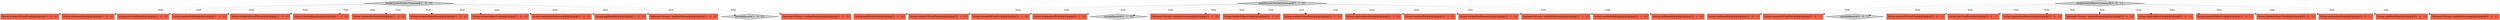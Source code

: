 digraph {
3 [style = filled, label = "String workerS3ConfUri@@@2@@@['1', '0', '0']", fillcolor = tomato, shape = box image = "AAA0AAABBB1BBB"];
8 [style = filled, label = "String nfsParentDir@@@2@@@['1', '0', '0']", fillcolor = tomato, shape = box image = "AAA0AAABBB1BBB"];
11 [style = filled, label = "String awsConfDir@@@2@@@['1', '0', '0']", fillcolor = tomato, shape = box image = "AAA0AAABBB1BBB"];
29 [style = filled, label = "String appWorkDir@@@2@@@['0', '1', '0']", fillcolor = tomato, shape = box image = "AAA0AAABBB2BBB"];
5 [style = filled, label = "String masterPublicIp@@@2@@@['1', '0', '0']", fillcolor = tomato, shape = box image = "AAA0AAABBB1BBB"];
36 [style = filled, label = "String nfsParentDir@@@2@@@['0', '0', '1']", fillcolor = tomato, shape = box image = "AAA0AAABBB3BBB"];
42 [style = filled, label = "String masterS3ConfFiles@@@2@@@['0', '0', '1']", fillcolor = tomato, shape = box image = "AAA0AAABBB3BBB"];
23 [style = filled, label = "String workerS3ConfFiles@@@2@@@['0', '1', '0']", fillcolor = tomato, shape = box image = "AAA0AAABBB2BBB"];
24 [style = filled, label = "String workerS3ConfUri@@@2@@@['0', '1', '0']", fillcolor = tomato, shape = box image = "AAA0AAABBB2BBB"];
9 [style = filled, label = "String workerS3ConfFiles@@@2@@@['1', '0', '0']", fillcolor = tomato, shape = box image = "AAA0AAABBB1BBB"];
14 [style = filled, label = "String sinkLogRootDir@@@2@@@['1', '0', '0']", fillcolor = tomato, shape = box image = "AAA0AAABBB1BBB"];
7 [style = filled, label = "String workerJarsDir@@@2@@@['1', '0', '0']", fillcolor = tomato, shape = box image = "AAA0AAABBB1BBB"];
10 [style = filled, label = "String workerS3JarsFiles@@@2@@@['1', '0', '0']", fillcolor = tomato, shape = box image = "AAA0AAABBB1BBB"];
16 [style = filled, label = "String workerJarsDir@@@2@@@['0', '1', '0']", fillcolor = tomato, shape = box image = "AAA0AAABBB2BBB"];
12 [style = filled, label = "String workerS3JarsUri@@@2@@@['1', '0', '0']", fillcolor = tomato, shape = box image = "AAA0AAABBB1BBB"];
20 [style = filled, label = "encodeBase64['0', '1', '0']", fillcolor = lightgray, shape = diamond image = "AAA0AAABBB2BBB"];
26 [style = filled, label = "Optional<String> workerJvmArgs@@@2@@@['0', '1', '0']", fillcolor = tomato, shape = box image = "AAA0AAABBB2BBB"];
19 [style = filled, label = "String workerS3JarsUri@@@2@@@['0', '1', '0']", fillcolor = tomato, shape = box image = "AAA0AAABBB2BBB"];
38 [style = filled, label = "encodeBase64['0', '0', '1']", fillcolor = lightgray, shape = diamond image = "AAA0AAABBB3BBB"];
35 [style = filled, label = "String masterS3ConfUri@@@2@@@['0', '0', '1']", fillcolor = tomato, shape = box image = "AAA0AAABBB3BBB"];
37 [style = filled, label = "String awsConfDir@@@2@@@['0', '0', '1']", fillcolor = tomato, shape = box image = "AAA0AAABBB3BBB"];
21 [style = filled, label = "String workerS3JarsFiles@@@2@@@['0', '1', '0']", fillcolor = tomato, shape = box image = "AAA0AAABBB2BBB"];
34 [style = filled, label = "String masterJvmMemory@@@2@@@['0', '0', '1']", fillcolor = tomato, shape = box image = "AAA0AAABBB3BBB"];
6 [style = filled, label = "String workerJvmMemory@@@2@@@['1', '0', '0']", fillcolor = tomato, shape = box image = "AAA0AAABBB1BBB"];
18 [style = filled, label = "String sinkLogRootDir@@@2@@@['0', '1', '0']", fillcolor = tomato, shape = box image = "AAA0AAABBB2BBB"];
41 [style = filled, label = "Optional<String> masterJvmArgs@@@2@@@['0', '0', '1']", fillcolor = tomato, shape = box image = "AAA0AAABBB3BBB"];
2 [style = filled, label = "String appWorkDir@@@2@@@['1', '0', '0']", fillcolor = tomato, shape = box image = "AAA0AAABBB1BBB"];
22 [style = filled, label = "String awsConfDir@@@2@@@['0', '1', '0']", fillcolor = tomato, shape = box image = "AAA0AAABBB2BBB"];
27 [style = filled, label = "String workerJvmMemory@@@2@@@['0', '1', '0']", fillcolor = tomato, shape = box image = "AAA0AAABBB2BBB"];
0 [style = filled, label = "Optional<String> gobblinVersion@@@2@@@['1', '0', '0']", fillcolor = tomato, shape = box image = "AAA0AAABBB1BBB"];
1 [style = filled, label = "buildClusterWorkerCommand['1', '0', '0']", fillcolor = lightgray, shape = diamond image = "AAA0AAABBB1BBB"];
17 [style = filled, label = "Optional<String> gobblinVersion@@@2@@@['0', '1', '0']", fillcolor = tomato, shape = box image = "AAA0AAABBB2BBB"];
39 [style = filled, label = "String sinkLogRootDir@@@2@@@['0', '0', '1']", fillcolor = tomato, shape = box image = "AAA0AAABBB3BBB"];
32 [style = filled, label = "String masterS3JarsUri@@@2@@@['0', '0', '1']", fillcolor = tomato, shape = box image = "AAA0AAABBB3BBB"];
31 [style = filled, label = "String masterS3JarsFiles@@@2@@@['0', '0', '1']", fillcolor = tomato, shape = box image = "AAA0AAABBB3BBB"];
33 [style = filled, label = "String masterJarsDir@@@2@@@['0', '0', '1']", fillcolor = tomato, shape = box image = "AAA0AAABBB3BBB"];
43 [style = filled, label = "String appWorkDir@@@2@@@['0', '0', '1']", fillcolor = tomato, shape = box image = "AAA0AAABBB3BBB"];
28 [style = filled, label = "buildClusterWorkerCommand['0', '1', '0']", fillcolor = lightgray, shape = diamond image = "AAA0AAABBB2BBB"];
13 [style = filled, label = "encodeBase64['1', '0', '0']", fillcolor = lightgray, shape = diamond image = "AAA0AAABBB1BBB"];
25 [style = filled, label = "String masterPublicIp@@@2@@@['0', '1', '0']", fillcolor = tomato, shape = box image = "AAA0AAABBB2BBB"];
30 [style = filled, label = "buildClusterMasterCommand['0', '0', '1']", fillcolor = lightgray, shape = diamond image = "AAA0AAABBB3BBB"];
40 [style = filled, label = "Optional<String> gobblinVersion@@@2@@@['0', '0', '1']", fillcolor = tomato, shape = box image = "AAA0AAABBB3BBB"];
15 [style = filled, label = "String nfsParentDir@@@2@@@['0', '1', '0']", fillcolor = tomato, shape = box image = "AAA0AAABBB2BBB"];
4 [style = filled, label = "Optional<String> workerJvmArgs@@@2@@@['1', '0', '0']", fillcolor = tomato, shape = box image = "AAA0AAABBB1BBB"];
28->17 [style = dotted, label="true"];
1->8 [style = dotted, label="true"];
30->40 [style = dotted, label="true"];
1->11 [style = dotted, label="true"];
28->26 [style = dotted, label="true"];
1->9 [style = dotted, label="true"];
1->0 [style = dotted, label="true"];
30->33 [style = dotted, label="true"];
1->7 [style = dotted, label="true"];
30->39 [style = dotted, label="true"];
30->43 [style = dotted, label="true"];
30->38 [style = dotted, label="true"];
30->37 [style = dotted, label="true"];
28->27 [style = dotted, label="true"];
1->6 [style = dotted, label="true"];
30->35 [style = dotted, label="true"];
30->32 [style = dotted, label="true"];
28->20 [style = dotted, label="true"];
1->3 [style = dotted, label="true"];
28->19 [style = dotted, label="true"];
28->25 [style = dotted, label="true"];
28->16 [style = dotted, label="true"];
1->5 [style = dotted, label="true"];
1->13 [style = dotted, label="true"];
30->31 [style = dotted, label="true"];
1->12 [style = dotted, label="true"];
30->41 [style = dotted, label="true"];
30->34 [style = dotted, label="true"];
1->2 [style = dotted, label="true"];
28->23 [style = dotted, label="true"];
1->14 [style = dotted, label="true"];
28->15 [style = dotted, label="true"];
28->22 [style = dotted, label="true"];
28->18 [style = dotted, label="true"];
28->21 [style = dotted, label="true"];
1->4 [style = dotted, label="true"];
28->29 [style = dotted, label="true"];
1->10 [style = dotted, label="true"];
28->24 [style = dotted, label="true"];
30->36 [style = dotted, label="true"];
30->42 [style = dotted, label="true"];
}
